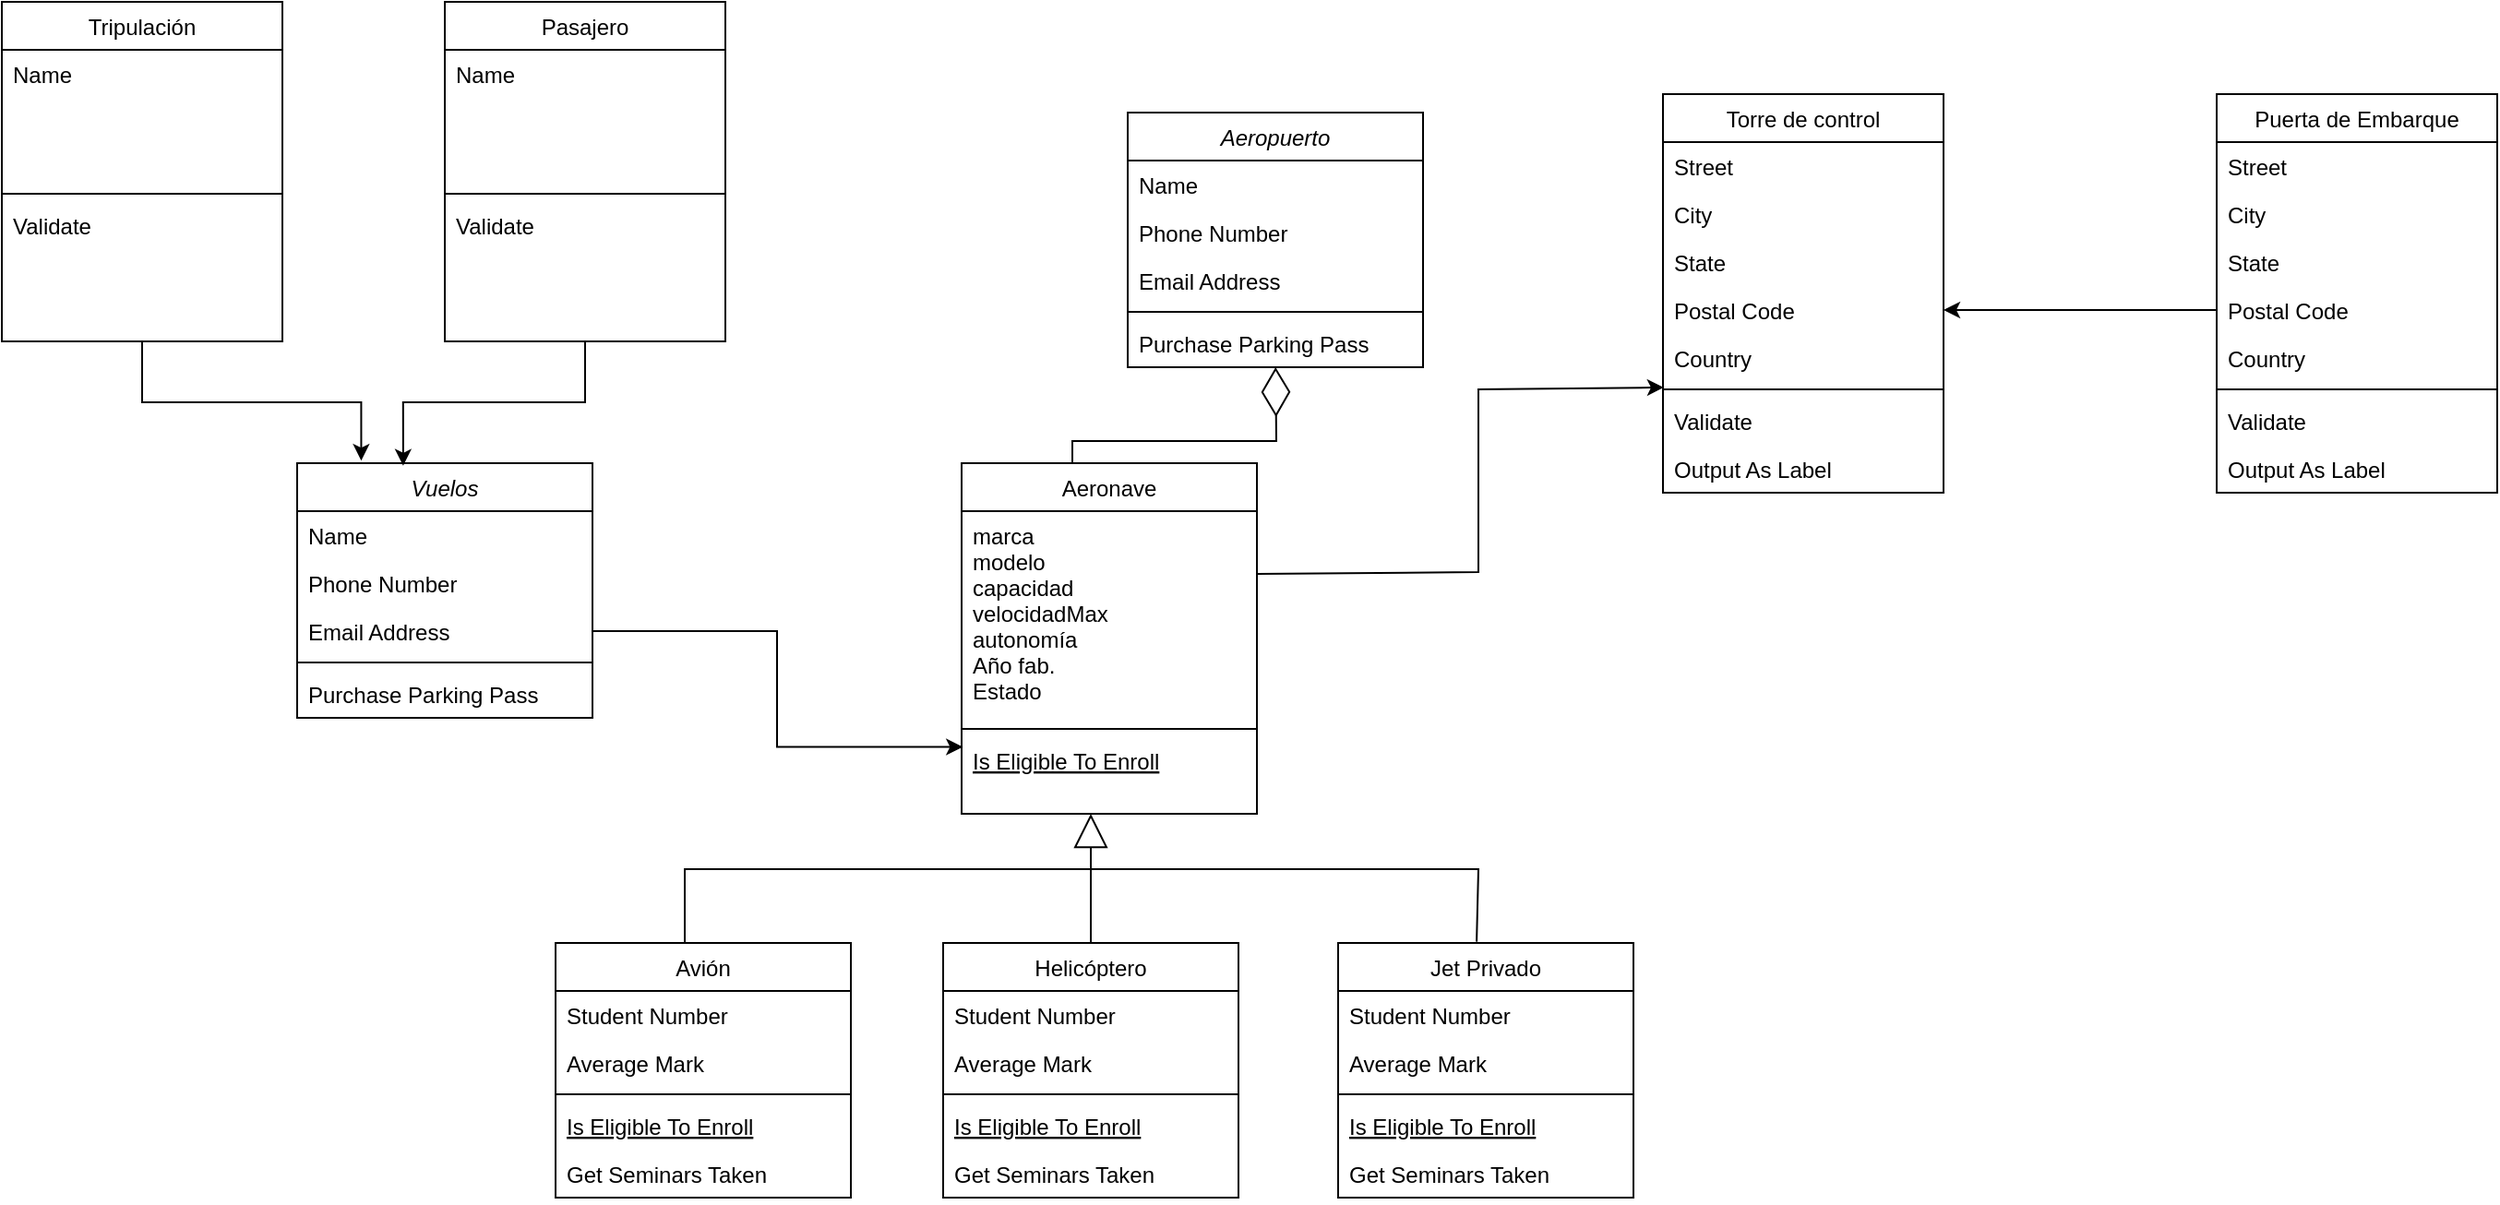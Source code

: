 <mxfile version="22.0.2" type="device">
  <diagram name="Página-1" id="p9BTzM1KqiWuPX5fq8RN">
    <mxGraphModel dx="2638" dy="1016" grid="1" gridSize="10" guides="1" tooltips="1" connect="1" arrows="1" fold="1" page="1" pageScale="1" pageWidth="827" pageHeight="1169" math="0" shadow="0">
      <root>
        <mxCell id="0" />
        <mxCell id="1" parent="0" />
        <mxCell id="e58q9ZZFFlB2kmBPX49l-1" value="Aeropuerto" style="swimlane;fontStyle=2;align=center;verticalAlign=top;childLayout=stackLayout;horizontal=1;startSize=26;horizontalStack=0;resizeParent=1;resizeLast=0;collapsible=1;marginBottom=0;rounded=0;shadow=0;strokeWidth=1;" vertex="1" parent="1">
          <mxGeometry x="-180" y="416" width="160" height="138" as="geometry">
            <mxRectangle x="230" y="140" width="160" height="26" as="alternateBounds" />
          </mxGeometry>
        </mxCell>
        <mxCell id="e58q9ZZFFlB2kmBPX49l-2" value="Name" style="text;align=left;verticalAlign=top;spacingLeft=4;spacingRight=4;overflow=hidden;rotatable=0;points=[[0,0.5],[1,0.5]];portConstraint=eastwest;" vertex="1" parent="e58q9ZZFFlB2kmBPX49l-1">
          <mxGeometry y="26" width="160" height="26" as="geometry" />
        </mxCell>
        <mxCell id="e58q9ZZFFlB2kmBPX49l-3" value="Phone Number" style="text;align=left;verticalAlign=top;spacingLeft=4;spacingRight=4;overflow=hidden;rotatable=0;points=[[0,0.5],[1,0.5]];portConstraint=eastwest;rounded=0;shadow=0;html=0;" vertex="1" parent="e58q9ZZFFlB2kmBPX49l-1">
          <mxGeometry y="52" width="160" height="26" as="geometry" />
        </mxCell>
        <mxCell id="e58q9ZZFFlB2kmBPX49l-4" value="Email Address" style="text;align=left;verticalAlign=top;spacingLeft=4;spacingRight=4;overflow=hidden;rotatable=0;points=[[0,0.5],[1,0.5]];portConstraint=eastwest;rounded=0;shadow=0;html=0;" vertex="1" parent="e58q9ZZFFlB2kmBPX49l-1">
          <mxGeometry y="78" width="160" height="26" as="geometry" />
        </mxCell>
        <mxCell id="e58q9ZZFFlB2kmBPX49l-5" value="" style="line;html=1;strokeWidth=1;align=left;verticalAlign=middle;spacingTop=-1;spacingLeft=3;spacingRight=3;rotatable=0;labelPosition=right;points=[];portConstraint=eastwest;" vertex="1" parent="e58q9ZZFFlB2kmBPX49l-1">
          <mxGeometry y="104" width="160" height="8" as="geometry" />
        </mxCell>
        <mxCell id="e58q9ZZFFlB2kmBPX49l-6" value="Purchase Parking Pass" style="text;align=left;verticalAlign=top;spacingLeft=4;spacingRight=4;overflow=hidden;rotatable=0;points=[[0,0.5],[1,0.5]];portConstraint=eastwest;" vertex="1" parent="e58q9ZZFFlB2kmBPX49l-1">
          <mxGeometry y="112" width="160" height="26" as="geometry" />
        </mxCell>
        <mxCell id="e58q9ZZFFlB2kmBPX49l-7" value="Aeronave" style="swimlane;fontStyle=0;align=center;verticalAlign=top;childLayout=stackLayout;horizontal=1;startSize=26;horizontalStack=0;resizeParent=1;resizeLast=0;collapsible=1;marginBottom=0;rounded=0;shadow=0;strokeWidth=1;" vertex="1" parent="1">
          <mxGeometry x="-270" y="606" width="160" height="190" as="geometry">
            <mxRectangle x="130" y="380" width="160" height="26" as="alternateBounds" />
          </mxGeometry>
        </mxCell>
        <mxCell id="e58q9ZZFFlB2kmBPX49l-8" value="marca&#xa;modelo&#xa;capacidad&#xa;velocidadMax&#xa;autonomía&#xa;Año fab.&#xa;Estado" style="text;align=left;verticalAlign=top;spacingLeft=4;spacingRight=4;overflow=hidden;rotatable=0;points=[[0,0.5],[1,0.5]];portConstraint=eastwest;" vertex="1" parent="e58q9ZZFFlB2kmBPX49l-7">
          <mxGeometry y="26" width="160" height="114" as="geometry" />
        </mxCell>
        <mxCell id="e58q9ZZFFlB2kmBPX49l-9" value="" style="line;html=1;strokeWidth=1;align=left;verticalAlign=middle;spacingTop=-1;spacingLeft=3;spacingRight=3;rotatable=0;labelPosition=right;points=[];portConstraint=eastwest;" vertex="1" parent="e58q9ZZFFlB2kmBPX49l-7">
          <mxGeometry y="140" width="160" height="8" as="geometry" />
        </mxCell>
        <mxCell id="e58q9ZZFFlB2kmBPX49l-10" value="Is Eligible To Enroll" style="text;align=left;verticalAlign=top;spacingLeft=4;spacingRight=4;overflow=hidden;rotatable=0;points=[[0,0.5],[1,0.5]];portConstraint=eastwest;fontStyle=4" vertex="1" parent="e58q9ZZFFlB2kmBPX49l-7">
          <mxGeometry y="148" width="160" height="26" as="geometry" />
        </mxCell>
        <mxCell id="e58q9ZZFFlB2kmBPX49l-11" value="" style="endArrow=diamondThin;endFill=0;endSize=24;html=1;rounded=0;" edge="1" parent="1" target="e58q9ZZFFlB2kmBPX49l-6">
          <mxGeometry width="160" relative="1" as="geometry">
            <mxPoint x="-210" y="606" as="sourcePoint" />
            <mxPoint x="-100" y="556" as="targetPoint" />
            <Array as="points">
              <mxPoint x="-210" y="594" />
              <mxPoint x="-99.5" y="594" />
            </Array>
          </mxGeometry>
        </mxCell>
        <mxCell id="e58q9ZZFFlB2kmBPX49l-12" value="Avión" style="swimlane;fontStyle=0;align=center;verticalAlign=top;childLayout=stackLayout;horizontal=1;startSize=26;horizontalStack=0;resizeParent=1;resizeLast=0;collapsible=1;marginBottom=0;rounded=0;shadow=0;strokeWidth=1;" vertex="1" parent="1">
          <mxGeometry x="-490" y="866" width="160" height="138" as="geometry">
            <mxRectangle x="130" y="380" width="160" height="26" as="alternateBounds" />
          </mxGeometry>
        </mxCell>
        <mxCell id="e58q9ZZFFlB2kmBPX49l-13" value="Student Number" style="text;align=left;verticalAlign=top;spacingLeft=4;spacingRight=4;overflow=hidden;rotatable=0;points=[[0,0.5],[1,0.5]];portConstraint=eastwest;" vertex="1" parent="e58q9ZZFFlB2kmBPX49l-12">
          <mxGeometry y="26" width="160" height="26" as="geometry" />
        </mxCell>
        <mxCell id="e58q9ZZFFlB2kmBPX49l-14" value="Average Mark" style="text;align=left;verticalAlign=top;spacingLeft=4;spacingRight=4;overflow=hidden;rotatable=0;points=[[0,0.5],[1,0.5]];portConstraint=eastwest;rounded=0;shadow=0;html=0;" vertex="1" parent="e58q9ZZFFlB2kmBPX49l-12">
          <mxGeometry y="52" width="160" height="26" as="geometry" />
        </mxCell>
        <mxCell id="e58q9ZZFFlB2kmBPX49l-15" value="" style="line;html=1;strokeWidth=1;align=left;verticalAlign=middle;spacingTop=-1;spacingLeft=3;spacingRight=3;rotatable=0;labelPosition=right;points=[];portConstraint=eastwest;" vertex="1" parent="e58q9ZZFFlB2kmBPX49l-12">
          <mxGeometry y="78" width="160" height="8" as="geometry" />
        </mxCell>
        <mxCell id="e58q9ZZFFlB2kmBPX49l-16" value="Is Eligible To Enroll" style="text;align=left;verticalAlign=top;spacingLeft=4;spacingRight=4;overflow=hidden;rotatable=0;points=[[0,0.5],[1,0.5]];portConstraint=eastwest;fontStyle=4" vertex="1" parent="e58q9ZZFFlB2kmBPX49l-12">
          <mxGeometry y="86" width="160" height="26" as="geometry" />
        </mxCell>
        <mxCell id="e58q9ZZFFlB2kmBPX49l-17" value="Get Seminars Taken" style="text;align=left;verticalAlign=top;spacingLeft=4;spacingRight=4;overflow=hidden;rotatable=0;points=[[0,0.5],[1,0.5]];portConstraint=eastwest;" vertex="1" parent="e58q9ZZFFlB2kmBPX49l-12">
          <mxGeometry y="112" width="160" height="26" as="geometry" />
        </mxCell>
        <mxCell id="e58q9ZZFFlB2kmBPX49l-18" value="Helicóptero" style="swimlane;fontStyle=0;align=center;verticalAlign=top;childLayout=stackLayout;horizontal=1;startSize=26;horizontalStack=0;resizeParent=1;resizeLast=0;collapsible=1;marginBottom=0;rounded=0;shadow=0;strokeWidth=1;" vertex="1" parent="1">
          <mxGeometry x="-280" y="866" width="160" height="138" as="geometry">
            <mxRectangle x="130" y="380" width="160" height="26" as="alternateBounds" />
          </mxGeometry>
        </mxCell>
        <mxCell id="e58q9ZZFFlB2kmBPX49l-19" value="Student Number" style="text;align=left;verticalAlign=top;spacingLeft=4;spacingRight=4;overflow=hidden;rotatable=0;points=[[0,0.5],[1,0.5]];portConstraint=eastwest;" vertex="1" parent="e58q9ZZFFlB2kmBPX49l-18">
          <mxGeometry y="26" width="160" height="26" as="geometry" />
        </mxCell>
        <mxCell id="e58q9ZZFFlB2kmBPX49l-20" value="Average Mark" style="text;align=left;verticalAlign=top;spacingLeft=4;spacingRight=4;overflow=hidden;rotatable=0;points=[[0,0.5],[1,0.5]];portConstraint=eastwest;rounded=0;shadow=0;html=0;" vertex="1" parent="e58q9ZZFFlB2kmBPX49l-18">
          <mxGeometry y="52" width="160" height="26" as="geometry" />
        </mxCell>
        <mxCell id="e58q9ZZFFlB2kmBPX49l-21" value="" style="line;html=1;strokeWidth=1;align=left;verticalAlign=middle;spacingTop=-1;spacingLeft=3;spacingRight=3;rotatable=0;labelPosition=right;points=[];portConstraint=eastwest;" vertex="1" parent="e58q9ZZFFlB2kmBPX49l-18">
          <mxGeometry y="78" width="160" height="8" as="geometry" />
        </mxCell>
        <mxCell id="e58q9ZZFFlB2kmBPX49l-22" value="Is Eligible To Enroll" style="text;align=left;verticalAlign=top;spacingLeft=4;spacingRight=4;overflow=hidden;rotatable=0;points=[[0,0.5],[1,0.5]];portConstraint=eastwest;fontStyle=4" vertex="1" parent="e58q9ZZFFlB2kmBPX49l-18">
          <mxGeometry y="86" width="160" height="26" as="geometry" />
        </mxCell>
        <mxCell id="e58q9ZZFFlB2kmBPX49l-23" value="Get Seminars Taken" style="text;align=left;verticalAlign=top;spacingLeft=4;spacingRight=4;overflow=hidden;rotatable=0;points=[[0,0.5],[1,0.5]];portConstraint=eastwest;" vertex="1" parent="e58q9ZZFFlB2kmBPX49l-18">
          <mxGeometry y="112" width="160" height="26" as="geometry" />
        </mxCell>
        <mxCell id="e58q9ZZFFlB2kmBPX49l-24" value="Jet Privado" style="swimlane;fontStyle=0;align=center;verticalAlign=top;childLayout=stackLayout;horizontal=1;startSize=26;horizontalStack=0;resizeParent=1;resizeLast=0;collapsible=1;marginBottom=0;rounded=0;shadow=0;strokeWidth=1;" vertex="1" parent="1">
          <mxGeometry x="-66" y="866" width="160" height="138" as="geometry">
            <mxRectangle x="130" y="380" width="160" height="26" as="alternateBounds" />
          </mxGeometry>
        </mxCell>
        <mxCell id="e58q9ZZFFlB2kmBPX49l-25" value="Student Number" style="text;align=left;verticalAlign=top;spacingLeft=4;spacingRight=4;overflow=hidden;rotatable=0;points=[[0,0.5],[1,0.5]];portConstraint=eastwest;" vertex="1" parent="e58q9ZZFFlB2kmBPX49l-24">
          <mxGeometry y="26" width="160" height="26" as="geometry" />
        </mxCell>
        <mxCell id="e58q9ZZFFlB2kmBPX49l-26" value="Average Mark" style="text;align=left;verticalAlign=top;spacingLeft=4;spacingRight=4;overflow=hidden;rotatable=0;points=[[0,0.5],[1,0.5]];portConstraint=eastwest;rounded=0;shadow=0;html=0;" vertex="1" parent="e58q9ZZFFlB2kmBPX49l-24">
          <mxGeometry y="52" width="160" height="26" as="geometry" />
        </mxCell>
        <mxCell id="e58q9ZZFFlB2kmBPX49l-27" value="" style="line;html=1;strokeWidth=1;align=left;verticalAlign=middle;spacingTop=-1;spacingLeft=3;spacingRight=3;rotatable=0;labelPosition=right;points=[];portConstraint=eastwest;" vertex="1" parent="e58q9ZZFFlB2kmBPX49l-24">
          <mxGeometry y="78" width="160" height="8" as="geometry" />
        </mxCell>
        <mxCell id="e58q9ZZFFlB2kmBPX49l-28" value="Is Eligible To Enroll" style="text;align=left;verticalAlign=top;spacingLeft=4;spacingRight=4;overflow=hidden;rotatable=0;points=[[0,0.5],[1,0.5]];portConstraint=eastwest;fontStyle=4" vertex="1" parent="e58q9ZZFFlB2kmBPX49l-24">
          <mxGeometry y="86" width="160" height="26" as="geometry" />
        </mxCell>
        <mxCell id="e58q9ZZFFlB2kmBPX49l-29" value="Get Seminars Taken" style="text;align=left;verticalAlign=top;spacingLeft=4;spacingRight=4;overflow=hidden;rotatable=0;points=[[0,0.5],[1,0.5]];portConstraint=eastwest;" vertex="1" parent="e58q9ZZFFlB2kmBPX49l-24">
          <mxGeometry y="112" width="160" height="26" as="geometry" />
        </mxCell>
        <mxCell id="e58q9ZZFFlB2kmBPX49l-30" value="" style="endArrow=block;endSize=16;endFill=0;html=1;rounded=0;exitX=0.5;exitY=0;exitDx=0;exitDy=0;" edge="1" parent="1">
          <mxGeometry width="160" relative="1" as="geometry">
            <mxPoint x="-420" y="866" as="sourcePoint" />
            <mxPoint x="-200" y="796" as="targetPoint" />
            <Array as="points">
              <mxPoint x="-420" y="826" />
              <mxPoint x="-300" y="826" />
              <mxPoint x="-240" y="826" />
              <mxPoint x="-200" y="826" />
            </Array>
          </mxGeometry>
        </mxCell>
        <mxCell id="e58q9ZZFFlB2kmBPX49l-31" value="" style="endArrow=none;html=1;rounded=0;exitX=0.5;exitY=0;exitDx=0;exitDy=0;" edge="1" parent="1" source="e58q9ZZFFlB2kmBPX49l-18">
          <mxGeometry width="50" height="50" relative="1" as="geometry">
            <mxPoint x="-210.36" y="866" as="sourcePoint" />
            <mxPoint x="-200" y="826" as="targetPoint" />
            <Array as="points" />
          </mxGeometry>
        </mxCell>
        <mxCell id="e58q9ZZFFlB2kmBPX49l-32" value="" style="endArrow=none;html=1;rounded=0;entryX=0.469;entryY=-0.005;entryDx=0;entryDy=0;entryPerimeter=0;" edge="1" parent="1" target="e58q9ZZFFlB2kmBPX49l-24">
          <mxGeometry width="50" height="50" relative="1" as="geometry">
            <mxPoint x="-200" y="826" as="sourcePoint" />
            <mxPoint x="10" y="856" as="targetPoint" />
            <Array as="points">
              <mxPoint x="10" y="826" />
            </Array>
          </mxGeometry>
        </mxCell>
        <mxCell id="e58q9ZZFFlB2kmBPX49l-33" value="Torre de control" style="swimlane;fontStyle=0;align=center;verticalAlign=top;childLayout=stackLayout;horizontal=1;startSize=26;horizontalStack=0;resizeParent=1;resizeLast=0;collapsible=1;marginBottom=0;rounded=0;shadow=0;strokeWidth=1;" vertex="1" parent="1">
          <mxGeometry x="110" y="406" width="152" height="216" as="geometry">
            <mxRectangle x="550" y="140" width="160" height="26" as="alternateBounds" />
          </mxGeometry>
        </mxCell>
        <mxCell id="e58q9ZZFFlB2kmBPX49l-34" value="Street" style="text;align=left;verticalAlign=top;spacingLeft=4;spacingRight=4;overflow=hidden;rotatable=0;points=[[0,0.5],[1,0.5]];portConstraint=eastwest;" vertex="1" parent="e58q9ZZFFlB2kmBPX49l-33">
          <mxGeometry y="26" width="152" height="26" as="geometry" />
        </mxCell>
        <mxCell id="e58q9ZZFFlB2kmBPX49l-35" value="City" style="text;align=left;verticalAlign=top;spacingLeft=4;spacingRight=4;overflow=hidden;rotatable=0;points=[[0,0.5],[1,0.5]];portConstraint=eastwest;rounded=0;shadow=0;html=0;" vertex="1" parent="e58q9ZZFFlB2kmBPX49l-33">
          <mxGeometry y="52" width="152" height="26" as="geometry" />
        </mxCell>
        <mxCell id="e58q9ZZFFlB2kmBPX49l-36" value="State" style="text;align=left;verticalAlign=top;spacingLeft=4;spacingRight=4;overflow=hidden;rotatable=0;points=[[0,0.5],[1,0.5]];portConstraint=eastwest;rounded=0;shadow=0;html=0;" vertex="1" parent="e58q9ZZFFlB2kmBPX49l-33">
          <mxGeometry y="78" width="152" height="26" as="geometry" />
        </mxCell>
        <mxCell id="e58q9ZZFFlB2kmBPX49l-37" value="Postal Code" style="text;align=left;verticalAlign=top;spacingLeft=4;spacingRight=4;overflow=hidden;rotatable=0;points=[[0,0.5],[1,0.5]];portConstraint=eastwest;rounded=0;shadow=0;html=0;" vertex="1" parent="e58q9ZZFFlB2kmBPX49l-33">
          <mxGeometry y="104" width="152" height="26" as="geometry" />
        </mxCell>
        <mxCell id="e58q9ZZFFlB2kmBPX49l-38" value="Country" style="text;align=left;verticalAlign=top;spacingLeft=4;spacingRight=4;overflow=hidden;rotatable=0;points=[[0,0.5],[1,0.5]];portConstraint=eastwest;rounded=0;shadow=0;html=0;" vertex="1" parent="e58q9ZZFFlB2kmBPX49l-33">
          <mxGeometry y="130" width="152" height="26" as="geometry" />
        </mxCell>
        <mxCell id="e58q9ZZFFlB2kmBPX49l-39" value="" style="line;html=1;strokeWidth=1;align=left;verticalAlign=middle;spacingTop=-1;spacingLeft=3;spacingRight=3;rotatable=0;labelPosition=right;points=[];portConstraint=eastwest;" vertex="1" parent="e58q9ZZFFlB2kmBPX49l-33">
          <mxGeometry y="156" width="152" height="8" as="geometry" />
        </mxCell>
        <mxCell id="e58q9ZZFFlB2kmBPX49l-40" value="Validate" style="text;align=left;verticalAlign=top;spacingLeft=4;spacingRight=4;overflow=hidden;rotatable=0;points=[[0,0.5],[1,0.5]];portConstraint=eastwest;" vertex="1" parent="e58q9ZZFFlB2kmBPX49l-33">
          <mxGeometry y="164" width="152" height="26" as="geometry" />
        </mxCell>
        <mxCell id="e58q9ZZFFlB2kmBPX49l-41" value="Output As Label" style="text;align=left;verticalAlign=top;spacingLeft=4;spacingRight=4;overflow=hidden;rotatable=0;points=[[0,0.5],[1,0.5]];portConstraint=eastwest;" vertex="1" parent="e58q9ZZFFlB2kmBPX49l-33">
          <mxGeometry y="190" width="152" height="26" as="geometry" />
        </mxCell>
        <mxCell id="e58q9ZZFFlB2kmBPX49l-42" value="" style="endArrow=classic;html=1;rounded=0;exitX=1.021;exitY=1.115;exitDx=0;exitDy=0;exitPerimeter=0;entryX=0.003;entryY=0.729;entryDx=0;entryDy=0;entryPerimeter=0;" edge="1" parent="1">
          <mxGeometry width="50" height="50" relative="1" as="geometry">
            <mxPoint x="-110.0" y="666.0" as="sourcePoint" />
            <mxPoint x="110.456" y="564.954" as="targetPoint" />
            <Array as="points">
              <mxPoint x="10" y="665" />
              <mxPoint x="10" y="566" />
            </Array>
          </mxGeometry>
        </mxCell>
        <mxCell id="e58q9ZZFFlB2kmBPX49l-43" value="Vuelos" style="swimlane;fontStyle=2;align=center;verticalAlign=top;childLayout=stackLayout;horizontal=1;startSize=26;horizontalStack=0;resizeParent=1;resizeLast=0;collapsible=1;marginBottom=0;rounded=0;shadow=0;strokeWidth=1;" vertex="1" parent="1">
          <mxGeometry x="-630" y="606" width="160" height="138" as="geometry">
            <mxRectangle x="230" y="140" width="160" height="26" as="alternateBounds" />
          </mxGeometry>
        </mxCell>
        <mxCell id="e58q9ZZFFlB2kmBPX49l-44" value="Name" style="text;align=left;verticalAlign=top;spacingLeft=4;spacingRight=4;overflow=hidden;rotatable=0;points=[[0,0.5],[1,0.5]];portConstraint=eastwest;" vertex="1" parent="e58q9ZZFFlB2kmBPX49l-43">
          <mxGeometry y="26" width="160" height="26" as="geometry" />
        </mxCell>
        <mxCell id="e58q9ZZFFlB2kmBPX49l-45" value="Phone Number" style="text;align=left;verticalAlign=top;spacingLeft=4;spacingRight=4;overflow=hidden;rotatable=0;points=[[0,0.5],[1,0.5]];portConstraint=eastwest;rounded=0;shadow=0;html=0;" vertex="1" parent="e58q9ZZFFlB2kmBPX49l-43">
          <mxGeometry y="52" width="160" height="26" as="geometry" />
        </mxCell>
        <mxCell id="e58q9ZZFFlB2kmBPX49l-46" value="Email Address" style="text;align=left;verticalAlign=top;spacingLeft=4;spacingRight=4;overflow=hidden;rotatable=0;points=[[0,0.5],[1,0.5]];portConstraint=eastwest;rounded=0;shadow=0;html=0;" vertex="1" parent="e58q9ZZFFlB2kmBPX49l-43">
          <mxGeometry y="78" width="160" height="26" as="geometry" />
        </mxCell>
        <mxCell id="e58q9ZZFFlB2kmBPX49l-47" value="" style="line;html=1;strokeWidth=1;align=left;verticalAlign=middle;spacingTop=-1;spacingLeft=3;spacingRight=3;rotatable=0;labelPosition=right;points=[];portConstraint=eastwest;" vertex="1" parent="e58q9ZZFFlB2kmBPX49l-43">
          <mxGeometry y="104" width="160" height="8" as="geometry" />
        </mxCell>
        <mxCell id="e58q9ZZFFlB2kmBPX49l-48" value="Purchase Parking Pass" style="text;align=left;verticalAlign=top;spacingLeft=4;spacingRight=4;overflow=hidden;rotatable=0;points=[[0,0.5],[1,0.5]];portConstraint=eastwest;" vertex="1" parent="e58q9ZZFFlB2kmBPX49l-43">
          <mxGeometry y="112" width="160" height="26" as="geometry" />
        </mxCell>
        <mxCell id="e58q9ZZFFlB2kmBPX49l-49" style="edgeStyle=orthogonalEdgeStyle;rounded=0;orthogonalLoop=1;jettySize=auto;html=1;exitX=1;exitY=0.5;exitDx=0;exitDy=0;entryX=0.004;entryY=0.222;entryDx=0;entryDy=0;entryPerimeter=0;" edge="1" parent="1" source="e58q9ZZFFlB2kmBPX49l-46" target="e58q9ZZFFlB2kmBPX49l-10">
          <mxGeometry relative="1" as="geometry" />
        </mxCell>
        <mxCell id="e58q9ZZFFlB2kmBPX49l-50" value="Tripulación" style="swimlane;fontStyle=0;align=center;verticalAlign=top;childLayout=stackLayout;horizontal=1;startSize=26;horizontalStack=0;resizeParent=1;resizeLast=0;collapsible=1;marginBottom=0;rounded=0;shadow=0;strokeWidth=1;" vertex="1" parent="1">
          <mxGeometry x="-790" y="356" width="152" height="184" as="geometry">
            <mxRectangle x="550" y="140" width="160" height="26" as="alternateBounds" />
          </mxGeometry>
        </mxCell>
        <mxCell id="e58q9ZZFFlB2kmBPX49l-51" value="Name" style="text;align=left;verticalAlign=top;spacingLeft=4;spacingRight=4;overflow=hidden;rotatable=0;points=[[0,0.5],[1,0.5]];portConstraint=eastwest;rounded=0;shadow=0;html=0;" vertex="1" parent="e58q9ZZFFlB2kmBPX49l-50">
          <mxGeometry y="26" width="152" height="74" as="geometry" />
        </mxCell>
        <mxCell id="e58q9ZZFFlB2kmBPX49l-52" value="" style="line;html=1;strokeWidth=1;align=left;verticalAlign=middle;spacingTop=-1;spacingLeft=3;spacingRight=3;rotatable=0;labelPosition=right;points=[];portConstraint=eastwest;" vertex="1" parent="e58q9ZZFFlB2kmBPX49l-50">
          <mxGeometry y="100" width="152" height="8" as="geometry" />
        </mxCell>
        <mxCell id="e58q9ZZFFlB2kmBPX49l-53" value="Validate" style="text;align=left;verticalAlign=top;spacingLeft=4;spacingRight=4;overflow=hidden;rotatable=0;points=[[0,0.5],[1,0.5]];portConstraint=eastwest;" vertex="1" parent="e58q9ZZFFlB2kmBPX49l-50">
          <mxGeometry y="108" width="152" height="26" as="geometry" />
        </mxCell>
        <mxCell id="e58q9ZZFFlB2kmBPX49l-54" value="Pasajero" style="swimlane;fontStyle=0;align=center;verticalAlign=top;childLayout=stackLayout;horizontal=1;startSize=26;horizontalStack=0;resizeParent=1;resizeLast=0;collapsible=1;marginBottom=0;rounded=0;shadow=0;strokeWidth=1;" vertex="1" parent="1">
          <mxGeometry x="-550" y="356" width="152" height="184" as="geometry">
            <mxRectangle x="550" y="140" width="160" height="26" as="alternateBounds" />
          </mxGeometry>
        </mxCell>
        <mxCell id="e58q9ZZFFlB2kmBPX49l-55" value="Name" style="text;align=left;verticalAlign=top;spacingLeft=4;spacingRight=4;overflow=hidden;rotatable=0;points=[[0,0.5],[1,0.5]];portConstraint=eastwest;" vertex="1" parent="e58q9ZZFFlB2kmBPX49l-54">
          <mxGeometry y="26" width="152" height="74" as="geometry" />
        </mxCell>
        <mxCell id="e58q9ZZFFlB2kmBPX49l-56" value="" style="line;html=1;strokeWidth=1;align=left;verticalAlign=middle;spacingTop=-1;spacingLeft=3;spacingRight=3;rotatable=0;labelPosition=right;points=[];portConstraint=eastwest;" vertex="1" parent="e58q9ZZFFlB2kmBPX49l-54">
          <mxGeometry y="100" width="152" height="8" as="geometry" />
        </mxCell>
        <mxCell id="e58q9ZZFFlB2kmBPX49l-57" value="Validate" style="text;align=left;verticalAlign=top;spacingLeft=4;spacingRight=4;overflow=hidden;rotatable=0;points=[[0,0.5],[1,0.5]];portConstraint=eastwest;" vertex="1" parent="e58q9ZZFFlB2kmBPX49l-54">
          <mxGeometry y="108" width="152" height="26" as="geometry" />
        </mxCell>
        <mxCell id="e58q9ZZFFlB2kmBPX49l-58" style="edgeStyle=orthogonalEdgeStyle;rounded=0;orthogonalLoop=1;jettySize=auto;html=1;entryX=0.217;entryY=-0.01;entryDx=0;entryDy=0;entryPerimeter=0;exitX=0.5;exitY=1;exitDx=0;exitDy=0;" edge="1" parent="1" source="e58q9ZZFFlB2kmBPX49l-50" target="e58q9ZZFFlB2kmBPX49l-43">
          <mxGeometry relative="1" as="geometry">
            <mxPoint x="-710" y="560" as="sourcePoint" />
          </mxGeometry>
        </mxCell>
        <mxCell id="e58q9ZZFFlB2kmBPX49l-59" style="edgeStyle=orthogonalEdgeStyle;rounded=0;orthogonalLoop=1;jettySize=auto;html=1;exitX=0.5;exitY=1;exitDx=0;exitDy=0;entryX=0.359;entryY=0.01;entryDx=0;entryDy=0;entryPerimeter=0;" edge="1" parent="1" source="e58q9ZZFFlB2kmBPX49l-54" target="e58q9ZZFFlB2kmBPX49l-43">
          <mxGeometry relative="1" as="geometry" />
        </mxCell>
        <mxCell id="e58q9ZZFFlB2kmBPX49l-60" value="Puerta de Embarque" style="swimlane;fontStyle=0;align=center;verticalAlign=top;childLayout=stackLayout;horizontal=1;startSize=26;horizontalStack=0;resizeParent=1;resizeLast=0;collapsible=1;marginBottom=0;rounded=0;shadow=0;strokeWidth=1;" vertex="1" parent="1">
          <mxGeometry x="410" y="406" width="152" height="216" as="geometry">
            <mxRectangle x="550" y="140" width="160" height="26" as="alternateBounds" />
          </mxGeometry>
        </mxCell>
        <mxCell id="e58q9ZZFFlB2kmBPX49l-61" value="Street" style="text;align=left;verticalAlign=top;spacingLeft=4;spacingRight=4;overflow=hidden;rotatable=0;points=[[0,0.5],[1,0.5]];portConstraint=eastwest;" vertex="1" parent="e58q9ZZFFlB2kmBPX49l-60">
          <mxGeometry y="26" width="152" height="26" as="geometry" />
        </mxCell>
        <mxCell id="e58q9ZZFFlB2kmBPX49l-62" value="City" style="text;align=left;verticalAlign=top;spacingLeft=4;spacingRight=4;overflow=hidden;rotatable=0;points=[[0,0.5],[1,0.5]];portConstraint=eastwest;rounded=0;shadow=0;html=0;" vertex="1" parent="e58q9ZZFFlB2kmBPX49l-60">
          <mxGeometry y="52" width="152" height="26" as="geometry" />
        </mxCell>
        <mxCell id="e58q9ZZFFlB2kmBPX49l-63" value="State" style="text;align=left;verticalAlign=top;spacingLeft=4;spacingRight=4;overflow=hidden;rotatable=0;points=[[0,0.5],[1,0.5]];portConstraint=eastwest;rounded=0;shadow=0;html=0;" vertex="1" parent="e58q9ZZFFlB2kmBPX49l-60">
          <mxGeometry y="78" width="152" height="26" as="geometry" />
        </mxCell>
        <mxCell id="e58q9ZZFFlB2kmBPX49l-64" value="Postal Code" style="text;align=left;verticalAlign=top;spacingLeft=4;spacingRight=4;overflow=hidden;rotatable=0;points=[[0,0.5],[1,0.5]];portConstraint=eastwest;rounded=0;shadow=0;html=0;" vertex="1" parent="e58q9ZZFFlB2kmBPX49l-60">
          <mxGeometry y="104" width="152" height="26" as="geometry" />
        </mxCell>
        <mxCell id="e58q9ZZFFlB2kmBPX49l-65" value="Country" style="text;align=left;verticalAlign=top;spacingLeft=4;spacingRight=4;overflow=hidden;rotatable=0;points=[[0,0.5],[1,0.5]];portConstraint=eastwest;rounded=0;shadow=0;html=0;" vertex="1" parent="e58q9ZZFFlB2kmBPX49l-60">
          <mxGeometry y="130" width="152" height="26" as="geometry" />
        </mxCell>
        <mxCell id="e58q9ZZFFlB2kmBPX49l-66" value="" style="line;html=1;strokeWidth=1;align=left;verticalAlign=middle;spacingTop=-1;spacingLeft=3;spacingRight=3;rotatable=0;labelPosition=right;points=[];portConstraint=eastwest;" vertex="1" parent="e58q9ZZFFlB2kmBPX49l-60">
          <mxGeometry y="156" width="152" height="8" as="geometry" />
        </mxCell>
        <mxCell id="e58q9ZZFFlB2kmBPX49l-67" value="Validate" style="text;align=left;verticalAlign=top;spacingLeft=4;spacingRight=4;overflow=hidden;rotatable=0;points=[[0,0.5],[1,0.5]];portConstraint=eastwest;" vertex="1" parent="e58q9ZZFFlB2kmBPX49l-60">
          <mxGeometry y="164" width="152" height="26" as="geometry" />
        </mxCell>
        <mxCell id="e58q9ZZFFlB2kmBPX49l-68" value="Output As Label" style="text;align=left;verticalAlign=top;spacingLeft=4;spacingRight=4;overflow=hidden;rotatable=0;points=[[0,0.5],[1,0.5]];portConstraint=eastwest;" vertex="1" parent="e58q9ZZFFlB2kmBPX49l-60">
          <mxGeometry y="190" width="152" height="26" as="geometry" />
        </mxCell>
        <mxCell id="e58q9ZZFFlB2kmBPX49l-69" style="edgeStyle=orthogonalEdgeStyle;rounded=0;orthogonalLoop=1;jettySize=auto;html=1;exitX=0;exitY=0.5;exitDx=0;exitDy=0;entryX=1;entryY=0.5;entryDx=0;entryDy=0;" edge="1" parent="1" source="e58q9ZZFFlB2kmBPX49l-64" target="e58q9ZZFFlB2kmBPX49l-37">
          <mxGeometry relative="1" as="geometry" />
        </mxCell>
      </root>
    </mxGraphModel>
  </diagram>
</mxfile>
